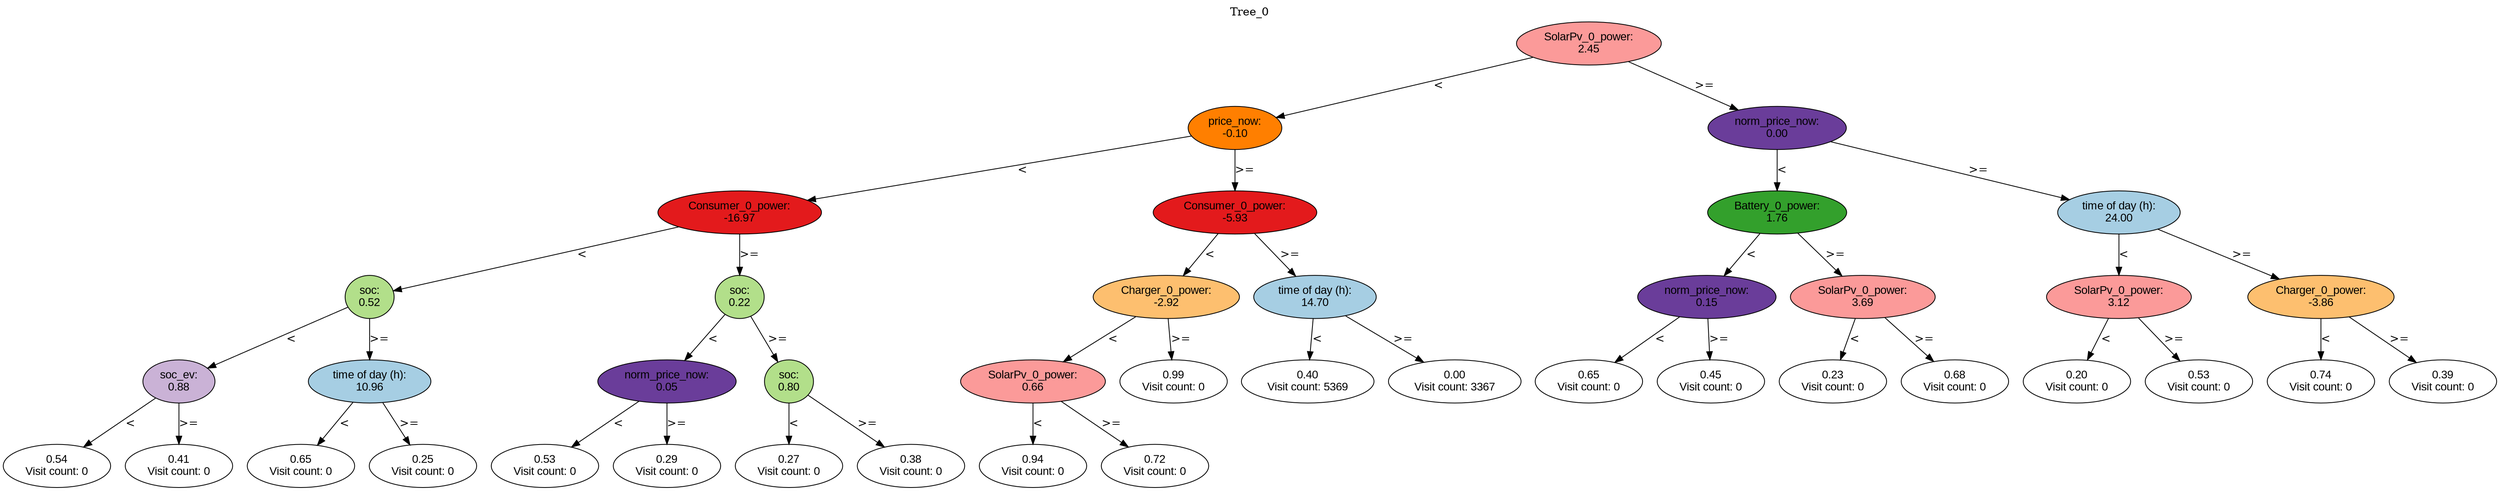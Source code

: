 digraph BST {
    node [fontname="Arial" style=filled colorscheme=paired12];
    0 [ label = "SolarPv_0_power:
2.45" fillcolor=5];
    1 [ label = "price_now:
-0.10" fillcolor=8];
    2 [ label = "Consumer_0_power:
-16.97" fillcolor=6];
    3 [ label = "soc:
0.52" fillcolor=3];
    4 [ label = "soc_ev:
0.88" fillcolor=9];
    5 [ label = "0.54
Visit count: 0" fillcolor=white];
    6 [ label = "0.41
Visit count: 0" fillcolor=white];
    7 [ label = "time of day (h):
10.96" fillcolor=1];
    8 [ label = "0.65
Visit count: 0" fillcolor=white];
    9 [ label = "0.25
Visit count: 0" fillcolor=white];
    10 [ label = "soc:
0.22" fillcolor=3];
    11 [ label = "norm_price_now:
0.05" fillcolor=10];
    12 [ label = "0.53
Visit count: 0" fillcolor=white];
    13 [ label = "0.29
Visit count: 0" fillcolor=white];
    14 [ label = "soc:
0.80" fillcolor=3];
    15 [ label = "0.27
Visit count: 0" fillcolor=white];
    16 [ label = "0.38
Visit count: 0" fillcolor=white];
    17 [ label = "Consumer_0_power:
-5.93" fillcolor=6];
    18 [ label = "Charger_0_power:
-2.92" fillcolor=7];
    19 [ label = "SolarPv_0_power:
0.66" fillcolor=5];
    20 [ label = "0.94
Visit count: 0" fillcolor=white];
    21 [ label = "0.72
Visit count: 0" fillcolor=white];
    22 [ label = "0.99
Visit count: 0" fillcolor=white];
    23 [ label = "time of day (h):
14.70" fillcolor=1];
    24 [ label = "0.40
Visit count: 5369" fillcolor=white];
    25 [ label = "0.00
Visit count: 3367" fillcolor=white];
    26 [ label = "norm_price_now:
0.00" fillcolor=10];
    27 [ label = "Battery_0_power:
1.76" fillcolor=4];
    28 [ label = "norm_price_now:
0.15" fillcolor=10];
    29 [ label = "0.65
Visit count: 0" fillcolor=white];
    30 [ label = "0.45
Visit count: 0" fillcolor=white];
    31 [ label = "SolarPv_0_power:
3.69" fillcolor=5];
    32 [ label = "0.23
Visit count: 0" fillcolor=white];
    33 [ label = "0.68
Visit count: 0" fillcolor=white];
    34 [ label = "time of day (h):
24.00" fillcolor=1];
    35 [ label = "SolarPv_0_power:
3.12" fillcolor=5];
    36 [ label = "0.20
Visit count: 0" fillcolor=white];
    37 [ label = "0.53
Visit count: 0" fillcolor=white];
    38 [ label = "Charger_0_power:
-3.86" fillcolor=7];
    39 [ label = "0.74
Visit count: 0" fillcolor=white];
    40 [ label = "0.39
Visit count: 0" fillcolor=white];

    0  -> 1[ label = "<"];
    0  -> 26[ label = ">="];
    1  -> 2[ label = "<"];
    1  -> 17[ label = ">="];
    2  -> 3[ label = "<"];
    2  -> 10[ label = ">="];
    3  -> 4[ label = "<"];
    3  -> 7[ label = ">="];
    4  -> 5[ label = "<"];
    4  -> 6[ label = ">="];
    7  -> 8[ label = "<"];
    7  -> 9[ label = ">="];
    10  -> 11[ label = "<"];
    10  -> 14[ label = ">="];
    11  -> 12[ label = "<"];
    11  -> 13[ label = ">="];
    14  -> 15[ label = "<"];
    14  -> 16[ label = ">="];
    17  -> 18[ label = "<"];
    17  -> 23[ label = ">="];
    18  -> 19[ label = "<"];
    18  -> 22[ label = ">="];
    19  -> 20[ label = "<"];
    19  -> 21[ label = ">="];
    23  -> 24[ label = "<"];
    23  -> 25[ label = ">="];
    26  -> 27[ label = "<"];
    26  -> 34[ label = ">="];
    27  -> 28[ label = "<"];
    27  -> 31[ label = ">="];
    28  -> 29[ label = "<"];
    28  -> 30[ label = ">="];
    31  -> 32[ label = "<"];
    31  -> 33[ label = ">="];
    34  -> 35[ label = "<"];
    34  -> 38[ label = ">="];
    35  -> 36[ label = "<"];
    35  -> 37[ label = ">="];
    38  -> 39[ label = "<"];
    38  -> 40[ label = ">="];

    labelloc="t";
    label="Tree_0";
}